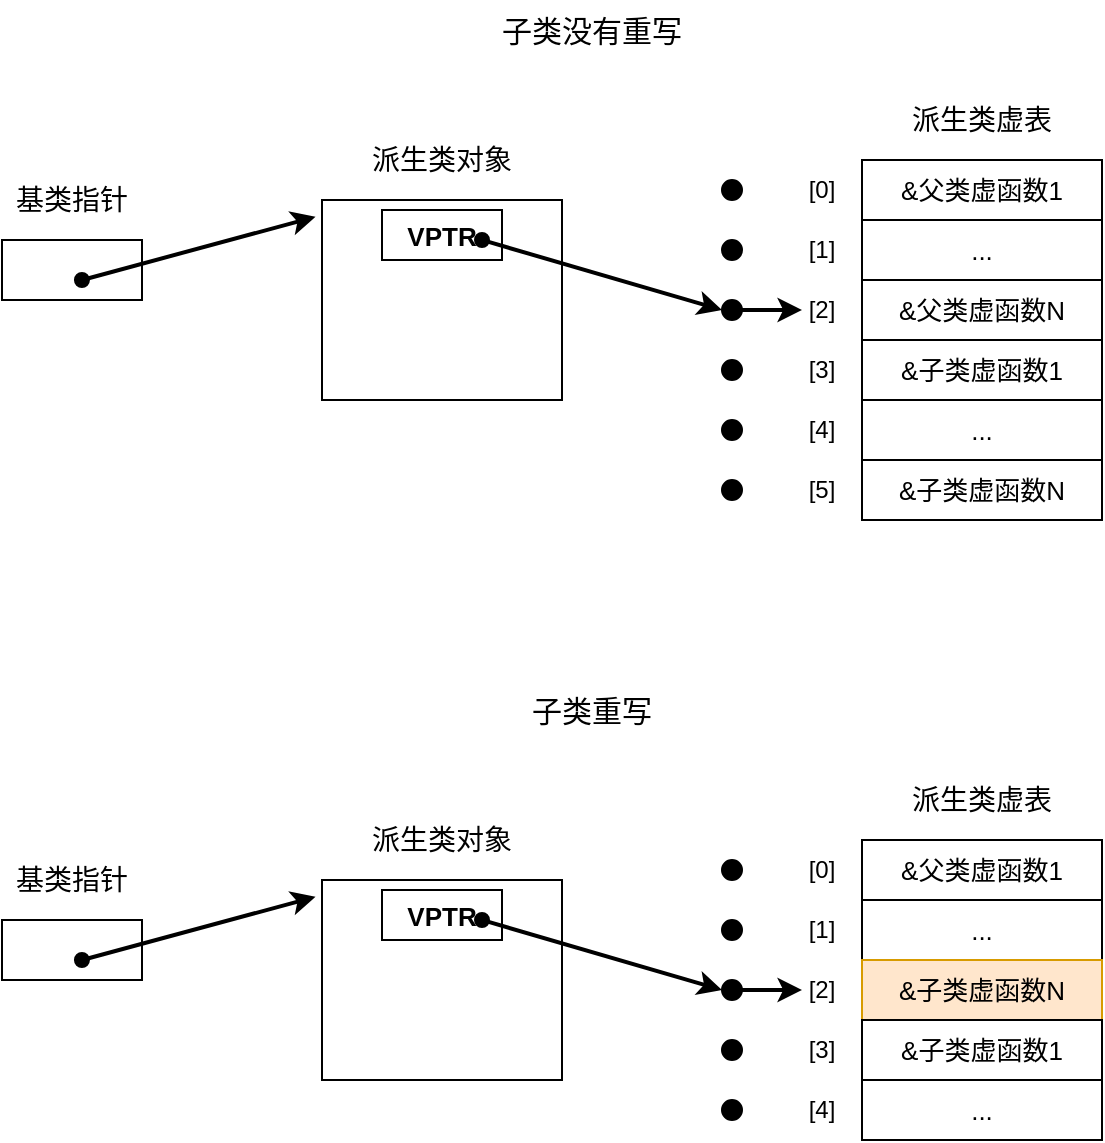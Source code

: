 <mxfile version="14.1.8" type="device"><diagram id="n1SHSohVdRWQMu1wCc5i" name="第 1 页"><mxGraphModel dx="1038" dy="647" grid="1" gridSize="10" guides="1" tooltips="1" connect="1" arrows="1" fold="1" page="1" pageScale="1" pageWidth="827" pageHeight="1169" math="0" shadow="0"><root><mxCell id="0"/><mxCell id="1" parent="0"/><mxCell id="WjRdFecyILtDmUGNqkn3-2" value="" style="rounded=0;whiteSpace=wrap;html=1;" vertex="1" parent="1"><mxGeometry x="90" y="160" width="70" height="30" as="geometry"/></mxCell><mxCell id="WjRdFecyILtDmUGNqkn3-3" value="&lt;font style=&quot;font-size: 14px&quot;&gt;基类指针&lt;/font&gt;" style="text;html=1;strokeColor=none;fillColor=none;align=center;verticalAlign=middle;whiteSpace=wrap;rounded=0;" vertex="1" parent="1"><mxGeometry x="95" y="130" width="60" height="20" as="geometry"/></mxCell><mxCell id="WjRdFecyILtDmUGNqkn3-4" value="" style="rounded=0;whiteSpace=wrap;html=1;" vertex="1" parent="1"><mxGeometry x="250" y="140" width="120" height="100" as="geometry"/></mxCell><mxCell id="WjRdFecyILtDmUGNqkn3-5" value="&lt;font style=&quot;font-size: 14px&quot;&gt;派生类对象&lt;/font&gt;" style="text;html=1;strokeColor=none;fillColor=none;align=center;verticalAlign=middle;whiteSpace=wrap;rounded=0;" vertex="1" parent="1"><mxGeometry x="270" y="110" width="80" height="20" as="geometry"/></mxCell><mxCell id="WjRdFecyILtDmUGNqkn3-7" value="&lt;font style=&quot;font-size: 13px&quot;&gt;&lt;b&gt;VPTR&lt;/b&gt;&lt;/font&gt;" style="rounded=0;whiteSpace=wrap;html=1;" vertex="1" parent="1"><mxGeometry x="280" y="145" width="60" height="25" as="geometry"/></mxCell><mxCell id="WjRdFecyILtDmUGNqkn3-8" value="&lt;font style=&quot;font-size: 13px&quot;&gt;&amp;amp;父类虚函数1&lt;/font&gt;" style="rounded=0;whiteSpace=wrap;html=1;" vertex="1" parent="1"><mxGeometry x="520" y="120" width="120" height="30" as="geometry"/></mxCell><mxCell id="WjRdFecyILtDmUGNqkn3-9" value="&lt;font style=&quot;font-size: 13px&quot;&gt;...&lt;/font&gt;" style="rounded=0;whiteSpace=wrap;html=1;" vertex="1" parent="1"><mxGeometry x="520" y="150" width="120" height="30" as="geometry"/></mxCell><mxCell id="WjRdFecyILtDmUGNqkn3-10" value="&lt;font style=&quot;font-size: 13px&quot;&gt;&amp;amp;父类虚函数N&lt;/font&gt;" style="rounded=0;whiteSpace=wrap;html=1;" vertex="1" parent="1"><mxGeometry x="520" y="180" width="120" height="30" as="geometry"/></mxCell><mxCell id="WjRdFecyILtDmUGNqkn3-11" value="&lt;font style=&quot;font-size: 13px&quot;&gt;&amp;amp;子类虚函数1&lt;/font&gt;" style="rounded=0;whiteSpace=wrap;html=1;" vertex="1" parent="1"><mxGeometry x="520" y="210" width="120" height="30" as="geometry"/></mxCell><mxCell id="WjRdFecyILtDmUGNqkn3-12" value="&lt;font style=&quot;font-size: 14px&quot;&gt;派生类虚表&lt;/font&gt;" style="text;html=1;strokeColor=none;fillColor=none;align=center;verticalAlign=middle;whiteSpace=wrap;rounded=0;" vertex="1" parent="1"><mxGeometry x="540" y="90" width="80" height="20" as="geometry"/></mxCell><mxCell id="WjRdFecyILtDmUGNqkn3-13" value="&lt;font style=&quot;font-size: 13px&quot;&gt;...&lt;/font&gt;" style="rounded=0;whiteSpace=wrap;html=1;" vertex="1" parent="1"><mxGeometry x="520" y="240" width="120" height="30" as="geometry"/></mxCell><mxCell id="WjRdFecyILtDmUGNqkn3-14" value="&lt;font style=&quot;font-size: 13px&quot;&gt;&amp;amp;子类虚函数N&lt;/font&gt;" style="rounded=0;whiteSpace=wrap;html=1;" vertex="1" parent="1"><mxGeometry x="520" y="270" width="120" height="30" as="geometry"/></mxCell><mxCell id="WjRdFecyILtDmUGNqkn3-15" value="" style="endArrow=classic;html=1;exitX=0.571;exitY=0.667;exitDx=0;exitDy=0;exitPerimeter=0;entryX=-0.027;entryY=0.084;entryDx=0;entryDy=0;entryPerimeter=0;strokeWidth=2;startArrow=oval;startFill=1;" edge="1" parent="1" source="WjRdFecyILtDmUGNqkn3-2" target="WjRdFecyILtDmUGNqkn3-4"><mxGeometry width="50" height="50" relative="1" as="geometry"><mxPoint x="170" y="130" as="sourcePoint"/><mxPoint x="220" y="80" as="targetPoint"/></mxGeometry></mxCell><mxCell id="WjRdFecyILtDmUGNqkn3-16" value="[0]" style="text;html=1;strokeColor=none;fillColor=none;align=center;verticalAlign=middle;whiteSpace=wrap;rounded=0;" vertex="1" parent="1"><mxGeometry x="480" y="125" width="40" height="20" as="geometry"/></mxCell><mxCell id="WjRdFecyILtDmUGNqkn3-17" value="[1]" style="text;html=1;strokeColor=none;fillColor=none;align=center;verticalAlign=middle;whiteSpace=wrap;rounded=0;" vertex="1" parent="1"><mxGeometry x="480" y="155" width="40" height="20" as="geometry"/></mxCell><mxCell id="WjRdFecyILtDmUGNqkn3-18" value="[2]" style="text;html=1;strokeColor=none;fillColor=none;align=center;verticalAlign=middle;whiteSpace=wrap;rounded=0;" vertex="1" parent="1"><mxGeometry x="480" y="185" width="40" height="20" as="geometry"/></mxCell><mxCell id="WjRdFecyILtDmUGNqkn3-19" value="[3]" style="text;html=1;strokeColor=none;fillColor=none;align=center;verticalAlign=middle;whiteSpace=wrap;rounded=0;" vertex="1" parent="1"><mxGeometry x="480" y="215" width="40" height="20" as="geometry"/></mxCell><mxCell id="WjRdFecyILtDmUGNqkn3-20" value="[4]" style="text;html=1;strokeColor=none;fillColor=none;align=center;verticalAlign=middle;whiteSpace=wrap;rounded=0;" vertex="1" parent="1"><mxGeometry x="480" y="245" width="40" height="20" as="geometry"/></mxCell><mxCell id="WjRdFecyILtDmUGNqkn3-21" value="[5]" style="text;html=1;strokeColor=none;fillColor=none;align=center;verticalAlign=middle;whiteSpace=wrap;rounded=0;" vertex="1" parent="1"><mxGeometry x="480" y="275" width="40" height="20" as="geometry"/></mxCell><mxCell id="WjRdFecyILtDmUGNqkn3-22" value="" style="endArrow=classic;html=1;strokeWidth=2;entryX=0;entryY=0.5;entryDx=0;entryDy=0;startArrow=oval;startFill=1;" edge="1" parent="1" target="WjRdFecyILtDmUGNqkn3-25"><mxGeometry width="50" height="50" relative="1" as="geometry"><mxPoint x="330" y="160" as="sourcePoint"/><mxPoint x="420" y="140" as="targetPoint"/></mxGeometry></mxCell><mxCell id="WjRdFecyILtDmUGNqkn3-23" value="" style="ellipse;whiteSpace=wrap;html=1;aspect=fixed;fillColor=#000000;" vertex="1" parent="1"><mxGeometry x="450" y="130" width="10" height="10" as="geometry"/></mxCell><mxCell id="WjRdFecyILtDmUGNqkn3-24" value="" style="ellipse;whiteSpace=wrap;html=1;aspect=fixed;fillColor=#000000;" vertex="1" parent="1"><mxGeometry x="450" y="160" width="10" height="10" as="geometry"/></mxCell><mxCell id="WjRdFecyILtDmUGNqkn3-25" value="" style="ellipse;whiteSpace=wrap;html=1;aspect=fixed;fillColor=#000000;" vertex="1" parent="1"><mxGeometry x="450" y="190" width="10" height="10" as="geometry"/></mxCell><mxCell id="WjRdFecyILtDmUGNqkn3-26" value="" style="ellipse;whiteSpace=wrap;html=1;aspect=fixed;fillColor=#000000;" vertex="1" parent="1"><mxGeometry x="450" y="220" width="10" height="10" as="geometry"/></mxCell><mxCell id="WjRdFecyILtDmUGNqkn3-27" value="" style="ellipse;whiteSpace=wrap;html=1;aspect=fixed;fillColor=#000000;" vertex="1" parent="1"><mxGeometry x="450" y="250" width="10" height="10" as="geometry"/></mxCell><mxCell id="WjRdFecyILtDmUGNqkn3-28" value="" style="ellipse;whiteSpace=wrap;html=1;aspect=fixed;fillColor=#000000;" vertex="1" parent="1"><mxGeometry x="450" y="280" width="10" height="10" as="geometry"/></mxCell><mxCell id="WjRdFecyILtDmUGNqkn3-29" value="" style="endArrow=classic;html=1;strokeWidth=2;exitX=1;exitY=0.5;exitDx=0;exitDy=0;" edge="1" parent="1" source="WjRdFecyILtDmUGNqkn3-25"><mxGeometry width="50" height="50" relative="1" as="geometry"><mxPoint x="750" y="200" as="sourcePoint"/><mxPoint x="490" y="195" as="targetPoint"/></mxGeometry></mxCell><mxCell id="WjRdFecyILtDmUGNqkn3-30" value="&lt;font style=&quot;font-size: 15px&quot;&gt;子类没有重写&lt;/font&gt;" style="text;html=1;strokeColor=none;fillColor=none;align=center;verticalAlign=middle;whiteSpace=wrap;rounded=0;" vertex="1" parent="1"><mxGeometry x="330" y="40" width="110" height="30" as="geometry"/></mxCell><mxCell id="WjRdFecyILtDmUGNqkn3-31" value="" style="rounded=0;whiteSpace=wrap;html=1;" vertex="1" parent="1"><mxGeometry x="90" y="500" width="70" height="30" as="geometry"/></mxCell><mxCell id="WjRdFecyILtDmUGNqkn3-32" value="&lt;font style=&quot;font-size: 14px&quot;&gt;基类指针&lt;/font&gt;" style="text;html=1;strokeColor=none;fillColor=none;align=center;verticalAlign=middle;whiteSpace=wrap;rounded=0;" vertex="1" parent="1"><mxGeometry x="95" y="470" width="60" height="20" as="geometry"/></mxCell><mxCell id="WjRdFecyILtDmUGNqkn3-33" value="" style="rounded=0;whiteSpace=wrap;html=1;" vertex="1" parent="1"><mxGeometry x="250" y="480" width="120" height="100" as="geometry"/></mxCell><mxCell id="WjRdFecyILtDmUGNqkn3-34" value="&lt;font style=&quot;font-size: 14px&quot;&gt;派生类对象&lt;/font&gt;" style="text;html=1;strokeColor=none;fillColor=none;align=center;verticalAlign=middle;whiteSpace=wrap;rounded=0;" vertex="1" parent="1"><mxGeometry x="270" y="450" width="80" height="20" as="geometry"/></mxCell><mxCell id="WjRdFecyILtDmUGNqkn3-35" value="&lt;font style=&quot;font-size: 13px&quot;&gt;&lt;b&gt;VPTR&lt;/b&gt;&lt;/font&gt;" style="rounded=0;whiteSpace=wrap;html=1;" vertex="1" parent="1"><mxGeometry x="280" y="485" width="60" height="25" as="geometry"/></mxCell><mxCell id="WjRdFecyILtDmUGNqkn3-36" value="&lt;font style=&quot;font-size: 13px&quot;&gt;&amp;amp;父类虚函数1&lt;/font&gt;" style="rounded=0;whiteSpace=wrap;html=1;" vertex="1" parent="1"><mxGeometry x="520" y="460" width="120" height="30" as="geometry"/></mxCell><mxCell id="WjRdFecyILtDmUGNqkn3-37" value="&lt;font style=&quot;font-size: 13px&quot;&gt;...&lt;/font&gt;" style="rounded=0;whiteSpace=wrap;html=1;" vertex="1" parent="1"><mxGeometry x="520" y="490" width="120" height="30" as="geometry"/></mxCell><mxCell id="WjRdFecyILtDmUGNqkn3-38" value="&lt;font style=&quot;font-size: 13px&quot;&gt;&amp;amp;子类虚函数N&lt;/font&gt;" style="rounded=0;whiteSpace=wrap;html=1;fillColor=#ffe6cc;strokeColor=#d79b00;" vertex="1" parent="1"><mxGeometry x="520" y="520" width="120" height="30" as="geometry"/></mxCell><mxCell id="WjRdFecyILtDmUGNqkn3-39" value="&lt;font style=&quot;font-size: 13px&quot;&gt;&amp;amp;子类虚函数1&lt;/font&gt;" style="rounded=0;whiteSpace=wrap;html=1;" vertex="1" parent="1"><mxGeometry x="520" y="550" width="120" height="30" as="geometry"/></mxCell><mxCell id="WjRdFecyILtDmUGNqkn3-40" value="&lt;font style=&quot;font-size: 14px&quot;&gt;派生类虚表&lt;/font&gt;" style="text;html=1;strokeColor=none;fillColor=none;align=center;verticalAlign=middle;whiteSpace=wrap;rounded=0;" vertex="1" parent="1"><mxGeometry x="540" y="430" width="80" height="20" as="geometry"/></mxCell><mxCell id="WjRdFecyILtDmUGNqkn3-41" value="&lt;font style=&quot;font-size: 13px&quot;&gt;...&lt;/font&gt;" style="rounded=0;whiteSpace=wrap;html=1;" vertex="1" parent="1"><mxGeometry x="520" y="580" width="120" height="30" as="geometry"/></mxCell><mxCell id="WjRdFecyILtDmUGNqkn3-43" value="" style="endArrow=classic;html=1;exitX=0.571;exitY=0.667;exitDx=0;exitDy=0;exitPerimeter=0;entryX=-0.027;entryY=0.084;entryDx=0;entryDy=0;entryPerimeter=0;strokeWidth=2;startArrow=oval;startFill=1;" edge="1" source="WjRdFecyILtDmUGNqkn3-31" target="WjRdFecyILtDmUGNqkn3-33" parent="1"><mxGeometry width="50" height="50" relative="1" as="geometry"><mxPoint x="170" y="470" as="sourcePoint"/><mxPoint x="220" y="420" as="targetPoint"/></mxGeometry></mxCell><mxCell id="WjRdFecyILtDmUGNqkn3-44" value="[0]" style="text;html=1;strokeColor=none;fillColor=none;align=center;verticalAlign=middle;whiteSpace=wrap;rounded=0;" vertex="1" parent="1"><mxGeometry x="480" y="465" width="40" height="20" as="geometry"/></mxCell><mxCell id="WjRdFecyILtDmUGNqkn3-45" value="[1]" style="text;html=1;strokeColor=none;fillColor=none;align=center;verticalAlign=middle;whiteSpace=wrap;rounded=0;" vertex="1" parent="1"><mxGeometry x="480" y="495" width="40" height="20" as="geometry"/></mxCell><mxCell id="WjRdFecyILtDmUGNqkn3-46" value="[2]" style="text;html=1;strokeColor=none;fillColor=none;align=center;verticalAlign=middle;whiteSpace=wrap;rounded=0;" vertex="1" parent="1"><mxGeometry x="480" y="525" width="40" height="20" as="geometry"/></mxCell><mxCell id="WjRdFecyILtDmUGNqkn3-47" value="[3]" style="text;html=1;strokeColor=none;fillColor=none;align=center;verticalAlign=middle;whiteSpace=wrap;rounded=0;" vertex="1" parent="1"><mxGeometry x="480" y="555" width="40" height="20" as="geometry"/></mxCell><mxCell id="WjRdFecyILtDmUGNqkn3-48" value="[4]" style="text;html=1;strokeColor=none;fillColor=none;align=center;verticalAlign=middle;whiteSpace=wrap;rounded=0;" vertex="1" parent="1"><mxGeometry x="480" y="585" width="40" height="20" as="geometry"/></mxCell><mxCell id="WjRdFecyILtDmUGNqkn3-50" value="" style="endArrow=classic;html=1;strokeWidth=2;entryX=0;entryY=0.5;entryDx=0;entryDy=0;startArrow=oval;startFill=1;" edge="1" target="WjRdFecyILtDmUGNqkn3-53" parent="1"><mxGeometry width="50" height="50" relative="1" as="geometry"><mxPoint x="330" y="500" as="sourcePoint"/><mxPoint x="420" y="480" as="targetPoint"/></mxGeometry></mxCell><mxCell id="WjRdFecyILtDmUGNqkn3-51" value="" style="ellipse;whiteSpace=wrap;html=1;aspect=fixed;fillColor=#000000;" vertex="1" parent="1"><mxGeometry x="450" y="470" width="10" height="10" as="geometry"/></mxCell><mxCell id="WjRdFecyILtDmUGNqkn3-52" value="" style="ellipse;whiteSpace=wrap;html=1;aspect=fixed;fillColor=#000000;" vertex="1" parent="1"><mxGeometry x="450" y="500" width="10" height="10" as="geometry"/></mxCell><mxCell id="WjRdFecyILtDmUGNqkn3-53" value="" style="ellipse;whiteSpace=wrap;html=1;aspect=fixed;fillColor=#000000;" vertex="1" parent="1"><mxGeometry x="450" y="530" width="10" height="10" as="geometry"/></mxCell><mxCell id="WjRdFecyILtDmUGNqkn3-54" value="" style="ellipse;whiteSpace=wrap;html=1;aspect=fixed;fillColor=#000000;" vertex="1" parent="1"><mxGeometry x="450" y="560" width="10" height="10" as="geometry"/></mxCell><mxCell id="WjRdFecyILtDmUGNqkn3-55" value="" style="ellipse;whiteSpace=wrap;html=1;aspect=fixed;fillColor=#000000;" vertex="1" parent="1"><mxGeometry x="450" y="590" width="10" height="10" as="geometry"/></mxCell><mxCell id="WjRdFecyILtDmUGNqkn3-57" value="" style="endArrow=classic;html=1;strokeWidth=2;exitX=1;exitY=0.5;exitDx=0;exitDy=0;" edge="1" source="WjRdFecyILtDmUGNqkn3-53" parent="1"><mxGeometry width="50" height="50" relative="1" as="geometry"><mxPoint x="750" y="540" as="sourcePoint"/><mxPoint x="490" y="535" as="targetPoint"/></mxGeometry></mxCell><mxCell id="WjRdFecyILtDmUGNqkn3-58" value="&lt;font style=&quot;font-size: 15px&quot;&gt;子类重写&lt;/font&gt;" style="text;html=1;strokeColor=none;fillColor=none;align=center;verticalAlign=middle;whiteSpace=wrap;rounded=0;" vertex="1" parent="1"><mxGeometry x="330" y="380" width="110" height="30" as="geometry"/></mxCell></root></mxGraphModel></diagram></mxfile>